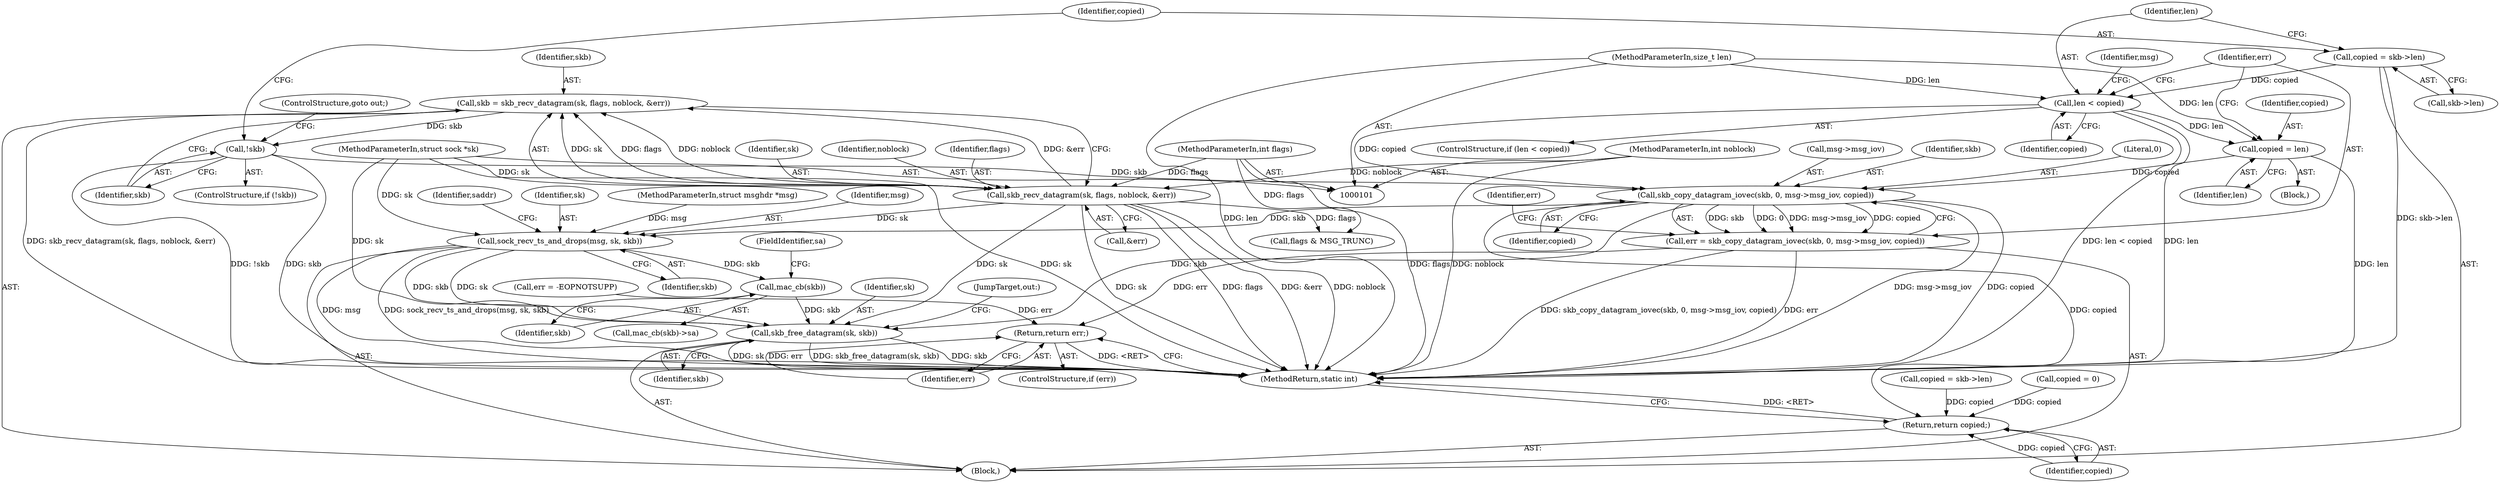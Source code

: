 digraph "0_linux_bceaa90240b6019ed73b49965eac7d167610be69@API" {
"1000160" [label="(Call,skb_copy_datagram_iovec(skb, 0, msg->msg_iov, copied))"];
"1000137" [label="(Call,!skb)"];
"1000128" [label="(Call,skb = skb_recv_datagram(sk, flags, noblock, &err))"];
"1000130" [label="(Call,skb_recv_datagram(sk, flags, noblock, &err))"];
"1000103" [label="(MethodParameterIn,struct sock *sk)"];
"1000107" [label="(MethodParameterIn,int flags)"];
"1000106" [label="(MethodParameterIn,int noblock)"];
"1000146" [label="(Call,len < copied)"];
"1000105" [label="(MethodParameterIn,size_t len)"];
"1000140" [label="(Call,copied = skb->len)"];
"1000155" [label="(Call,copied = len)"];
"1000158" [label="(Call,err = skb_copy_datagram_iovec(skb, 0, msg->msg_iov, copied))"];
"1000212" [label="(Return,return err;)"];
"1000170" [label="(Call,sock_recv_ts_and_drops(msg, sk, skb))"];
"1000187" [label="(Call,mac_cb(skb))"];
"1000206" [label="(Call,skb_free_datagram(sk, skb))"];
"1000214" [label="(Return,return copied;)"];
"1000157" [label="(Identifier,len)"];
"1000175" [label="(Identifier,saddr)"];
"1000141" [label="(Identifier,copied)"];
"1000162" [label="(Literal,0)"];
"1000142" [label="(Call,skb->len)"];
"1000138" [label="(Identifier,skb)"];
"1000105" [label="(MethodParameterIn,size_t len)"];
"1000140" [label="(Call,copied = skb->len)"];
"1000200" [label="(Call,copied = skb->len)"];
"1000103" [label="(MethodParameterIn,struct sock *sk)"];
"1000156" [label="(Identifier,copied)"];
"1000168" [label="(Identifier,err)"];
"1000115" [label="(Call,err = -EOPNOTSUPP)"];
"1000163" [label="(Call,msg->msg_iov)"];
"1000155" [label="(Call,copied = len)"];
"1000173" [label="(Identifier,skb)"];
"1000136" [label="(ControlStructure,if (!skb))"];
"1000186" [label="(Call,mac_cb(skb)->sa)"];
"1000170" [label="(Call,sock_recv_ts_and_drops(msg, sk, skb))"];
"1000161" [label="(Identifier,skb)"];
"1000129" [label="(Identifier,skb)"];
"1000172" [label="(Identifier,sk)"];
"1000206" [label="(Call,skb_free_datagram(sk, skb))"];
"1000216" [label="(MethodReturn,static int)"];
"1000147" [label="(Identifier,len)"];
"1000160" [label="(Call,skb_copy_datagram_iovec(skb, 0, msg->msg_iov, copied))"];
"1000111" [label="(Call,copied = 0)"];
"1000209" [label="(JumpTarget,out:)"];
"1000106" [label="(MethodParameterIn,int noblock)"];
"1000131" [label="(Identifier,sk)"];
"1000133" [label="(Identifier,noblock)"];
"1000107" [label="(MethodParameterIn,int flags)"];
"1000134" [label="(Call,&err)"];
"1000197" [label="(Call,flags & MSG_TRUNC)"];
"1000145" [label="(ControlStructure,if (len < copied))"];
"1000149" [label="(Block,)"];
"1000104" [label="(MethodParameterIn,struct msghdr *msg)"];
"1000128" [label="(Call,skb = skb_recv_datagram(sk, flags, noblock, &err))"];
"1000152" [label="(Identifier,msg)"];
"1000187" [label="(Call,mac_cb(skb))"];
"1000189" [label="(FieldIdentifier,sa)"];
"1000207" [label="(Identifier,sk)"];
"1000132" [label="(Identifier,flags)"];
"1000158" [label="(Call,err = skb_copy_datagram_iovec(skb, 0, msg->msg_iov, copied))"];
"1000139" [label="(ControlStructure,goto out;)"];
"1000214" [label="(Return,return copied;)"];
"1000212" [label="(Return,return err;)"];
"1000137" [label="(Call,!skb)"];
"1000148" [label="(Identifier,copied)"];
"1000146" [label="(Call,len < copied)"];
"1000171" [label="(Identifier,msg)"];
"1000188" [label="(Identifier,skb)"];
"1000130" [label="(Call,skb_recv_datagram(sk, flags, noblock, &err))"];
"1000166" [label="(Identifier,copied)"];
"1000159" [label="(Identifier,err)"];
"1000208" [label="(Identifier,skb)"];
"1000213" [label="(Identifier,err)"];
"1000109" [label="(Block,)"];
"1000210" [label="(ControlStructure,if (err))"];
"1000215" [label="(Identifier,copied)"];
"1000160" -> "1000158"  [label="AST: "];
"1000160" -> "1000166"  [label="CFG: "];
"1000161" -> "1000160"  [label="AST: "];
"1000162" -> "1000160"  [label="AST: "];
"1000163" -> "1000160"  [label="AST: "];
"1000166" -> "1000160"  [label="AST: "];
"1000158" -> "1000160"  [label="CFG: "];
"1000160" -> "1000216"  [label="DDG: copied"];
"1000160" -> "1000216"  [label="DDG: msg->msg_iov"];
"1000160" -> "1000158"  [label="DDG: skb"];
"1000160" -> "1000158"  [label="DDG: 0"];
"1000160" -> "1000158"  [label="DDG: msg->msg_iov"];
"1000160" -> "1000158"  [label="DDG: copied"];
"1000137" -> "1000160"  [label="DDG: skb"];
"1000146" -> "1000160"  [label="DDG: copied"];
"1000155" -> "1000160"  [label="DDG: copied"];
"1000160" -> "1000170"  [label="DDG: skb"];
"1000160" -> "1000206"  [label="DDG: skb"];
"1000160" -> "1000214"  [label="DDG: copied"];
"1000137" -> "1000136"  [label="AST: "];
"1000137" -> "1000138"  [label="CFG: "];
"1000138" -> "1000137"  [label="AST: "];
"1000139" -> "1000137"  [label="CFG: "];
"1000141" -> "1000137"  [label="CFG: "];
"1000137" -> "1000216"  [label="DDG: skb"];
"1000137" -> "1000216"  [label="DDG: !skb"];
"1000128" -> "1000137"  [label="DDG: skb"];
"1000128" -> "1000109"  [label="AST: "];
"1000128" -> "1000130"  [label="CFG: "];
"1000129" -> "1000128"  [label="AST: "];
"1000130" -> "1000128"  [label="AST: "];
"1000138" -> "1000128"  [label="CFG: "];
"1000128" -> "1000216"  [label="DDG: skb_recv_datagram(sk, flags, noblock, &err)"];
"1000130" -> "1000128"  [label="DDG: sk"];
"1000130" -> "1000128"  [label="DDG: flags"];
"1000130" -> "1000128"  [label="DDG: noblock"];
"1000130" -> "1000128"  [label="DDG: &err"];
"1000130" -> "1000134"  [label="CFG: "];
"1000131" -> "1000130"  [label="AST: "];
"1000132" -> "1000130"  [label="AST: "];
"1000133" -> "1000130"  [label="AST: "];
"1000134" -> "1000130"  [label="AST: "];
"1000130" -> "1000216"  [label="DDG: flags"];
"1000130" -> "1000216"  [label="DDG: &err"];
"1000130" -> "1000216"  [label="DDG: noblock"];
"1000130" -> "1000216"  [label="DDG: sk"];
"1000103" -> "1000130"  [label="DDG: sk"];
"1000107" -> "1000130"  [label="DDG: flags"];
"1000106" -> "1000130"  [label="DDG: noblock"];
"1000130" -> "1000170"  [label="DDG: sk"];
"1000130" -> "1000197"  [label="DDG: flags"];
"1000130" -> "1000206"  [label="DDG: sk"];
"1000103" -> "1000101"  [label="AST: "];
"1000103" -> "1000216"  [label="DDG: sk"];
"1000103" -> "1000170"  [label="DDG: sk"];
"1000103" -> "1000206"  [label="DDG: sk"];
"1000107" -> "1000101"  [label="AST: "];
"1000107" -> "1000216"  [label="DDG: flags"];
"1000107" -> "1000197"  [label="DDG: flags"];
"1000106" -> "1000101"  [label="AST: "];
"1000106" -> "1000216"  [label="DDG: noblock"];
"1000146" -> "1000145"  [label="AST: "];
"1000146" -> "1000148"  [label="CFG: "];
"1000147" -> "1000146"  [label="AST: "];
"1000148" -> "1000146"  [label="AST: "];
"1000152" -> "1000146"  [label="CFG: "];
"1000159" -> "1000146"  [label="CFG: "];
"1000146" -> "1000216"  [label="DDG: len < copied"];
"1000146" -> "1000216"  [label="DDG: len"];
"1000105" -> "1000146"  [label="DDG: len"];
"1000140" -> "1000146"  [label="DDG: copied"];
"1000146" -> "1000155"  [label="DDG: len"];
"1000105" -> "1000101"  [label="AST: "];
"1000105" -> "1000216"  [label="DDG: len"];
"1000105" -> "1000155"  [label="DDG: len"];
"1000140" -> "1000109"  [label="AST: "];
"1000140" -> "1000142"  [label="CFG: "];
"1000141" -> "1000140"  [label="AST: "];
"1000142" -> "1000140"  [label="AST: "];
"1000147" -> "1000140"  [label="CFG: "];
"1000140" -> "1000216"  [label="DDG: skb->len"];
"1000155" -> "1000149"  [label="AST: "];
"1000155" -> "1000157"  [label="CFG: "];
"1000156" -> "1000155"  [label="AST: "];
"1000157" -> "1000155"  [label="AST: "];
"1000159" -> "1000155"  [label="CFG: "];
"1000155" -> "1000216"  [label="DDG: len"];
"1000158" -> "1000109"  [label="AST: "];
"1000159" -> "1000158"  [label="AST: "];
"1000168" -> "1000158"  [label="CFG: "];
"1000158" -> "1000216"  [label="DDG: skb_copy_datagram_iovec(skb, 0, msg->msg_iov, copied)"];
"1000158" -> "1000216"  [label="DDG: err"];
"1000158" -> "1000212"  [label="DDG: err"];
"1000212" -> "1000210"  [label="AST: "];
"1000212" -> "1000213"  [label="CFG: "];
"1000213" -> "1000212"  [label="AST: "];
"1000216" -> "1000212"  [label="CFG: "];
"1000212" -> "1000216"  [label="DDG: <RET>"];
"1000213" -> "1000212"  [label="DDG: err"];
"1000115" -> "1000212"  [label="DDG: err"];
"1000170" -> "1000109"  [label="AST: "];
"1000170" -> "1000173"  [label="CFG: "];
"1000171" -> "1000170"  [label="AST: "];
"1000172" -> "1000170"  [label="AST: "];
"1000173" -> "1000170"  [label="AST: "];
"1000175" -> "1000170"  [label="CFG: "];
"1000170" -> "1000216"  [label="DDG: msg"];
"1000170" -> "1000216"  [label="DDG: sock_recv_ts_and_drops(msg, sk, skb)"];
"1000104" -> "1000170"  [label="DDG: msg"];
"1000170" -> "1000187"  [label="DDG: skb"];
"1000170" -> "1000206"  [label="DDG: sk"];
"1000170" -> "1000206"  [label="DDG: skb"];
"1000187" -> "1000186"  [label="AST: "];
"1000187" -> "1000188"  [label="CFG: "];
"1000188" -> "1000187"  [label="AST: "];
"1000189" -> "1000187"  [label="CFG: "];
"1000187" -> "1000206"  [label="DDG: skb"];
"1000206" -> "1000109"  [label="AST: "];
"1000206" -> "1000208"  [label="CFG: "];
"1000207" -> "1000206"  [label="AST: "];
"1000208" -> "1000206"  [label="AST: "];
"1000209" -> "1000206"  [label="CFG: "];
"1000206" -> "1000216"  [label="DDG: skb"];
"1000206" -> "1000216"  [label="DDG: sk"];
"1000206" -> "1000216"  [label="DDG: skb_free_datagram(sk, skb)"];
"1000214" -> "1000109"  [label="AST: "];
"1000214" -> "1000215"  [label="CFG: "];
"1000215" -> "1000214"  [label="AST: "];
"1000216" -> "1000214"  [label="CFG: "];
"1000214" -> "1000216"  [label="DDG: <RET>"];
"1000215" -> "1000214"  [label="DDG: copied"];
"1000200" -> "1000214"  [label="DDG: copied"];
"1000111" -> "1000214"  [label="DDG: copied"];
}
